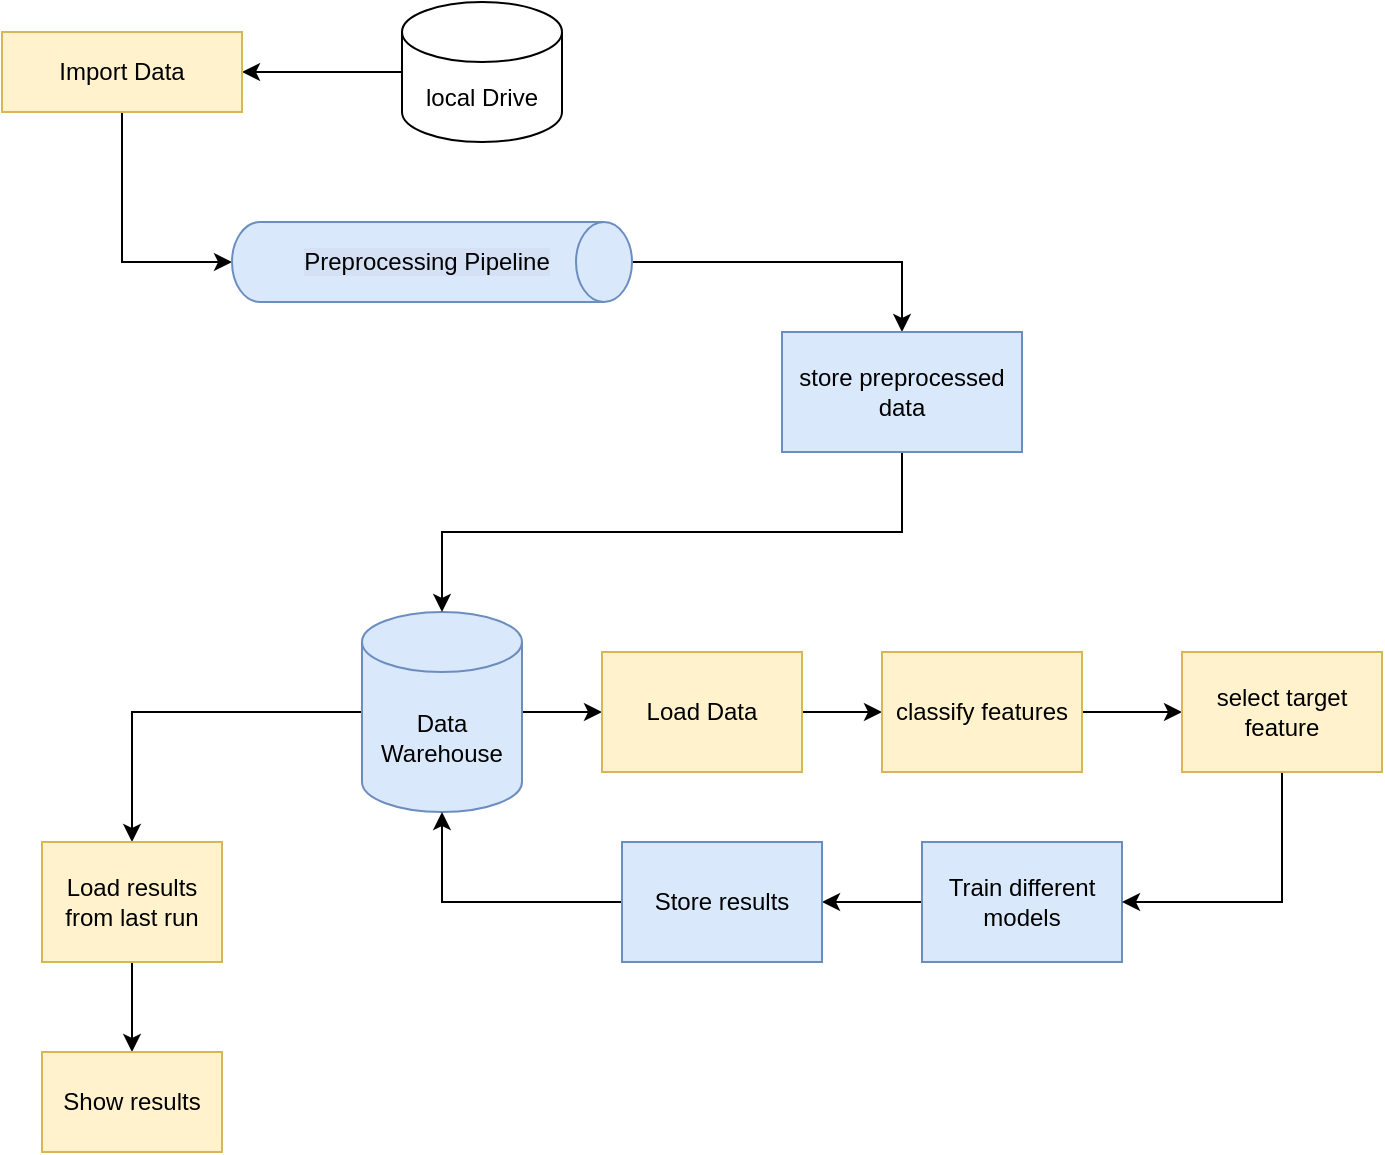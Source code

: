 <mxfile version="19.0.3" type="device"><diagram id="C5RBs43oDa-KdzZeNtuy" name="Page-1"><mxGraphModel dx="1106" dy="727" grid="1" gridSize="10" guides="1" tooltips="1" connect="1" arrows="1" fold="1" page="1" pageScale="1" pageWidth="827" pageHeight="1169" math="0" shadow="0"><root><mxCell id="WIyWlLk6GJQsqaUBKTNV-0"/><mxCell id="WIyWlLk6GJQsqaUBKTNV-1" parent="WIyWlLk6GJQsqaUBKTNV-0"/><mxCell id="Wmld0_xhbFxFJOYIsAfR-6" style="edgeStyle=orthogonalEdgeStyle;rounded=0;orthogonalLoop=1;jettySize=auto;html=1;exitX=0;exitY=0.5;exitDx=0;exitDy=0;exitPerimeter=0;entryX=1;entryY=0.5;entryDx=0;entryDy=0;" edge="1" parent="WIyWlLk6GJQsqaUBKTNV-1" source="Wmld0_xhbFxFJOYIsAfR-2" target="Wmld0_xhbFxFJOYIsAfR-3"><mxGeometry relative="1" as="geometry"/></mxCell><mxCell id="Wmld0_xhbFxFJOYIsAfR-2" value="local Drive" style="shape=cylinder3;whiteSpace=wrap;html=1;boundedLbl=1;backgroundOutline=1;size=15;" vertex="1" parent="WIyWlLk6GJQsqaUBKTNV-1"><mxGeometry x="320" y="105" width="80" height="70" as="geometry"/></mxCell><mxCell id="Wmld0_xhbFxFJOYIsAfR-5" value="" style="edgeStyle=orthogonalEdgeStyle;rounded=0;orthogonalLoop=1;jettySize=auto;html=1;entryX=0.5;entryY=1;entryDx=0;entryDy=0;entryPerimeter=0;" edge="1" parent="WIyWlLk6GJQsqaUBKTNV-1" source="Wmld0_xhbFxFJOYIsAfR-3" target="Wmld0_xhbFxFJOYIsAfR-7"><mxGeometry relative="1" as="geometry"><mxPoint x="180" y="200" as="targetPoint"/></mxGeometry></mxCell><mxCell id="Wmld0_xhbFxFJOYIsAfR-3" value="Import Data" style="rounded=0;whiteSpace=wrap;html=1;fillColor=#fff2cc;strokeColor=#d6b656;" vertex="1" parent="WIyWlLk6GJQsqaUBKTNV-1"><mxGeometry x="120" y="120" width="120" height="40" as="geometry"/></mxCell><mxCell id="Wmld0_xhbFxFJOYIsAfR-15" style="edgeStyle=orthogonalEdgeStyle;rounded=0;orthogonalLoop=1;jettySize=auto;html=1;exitX=0.5;exitY=0;exitDx=0;exitDy=0;exitPerimeter=0;entryX=0.5;entryY=0;entryDx=0;entryDy=0;" edge="1" parent="WIyWlLk6GJQsqaUBKTNV-1" source="Wmld0_xhbFxFJOYIsAfR-7" target="Wmld0_xhbFxFJOYIsAfR-14"><mxGeometry relative="1" as="geometry"/></mxCell><mxCell id="Wmld0_xhbFxFJOYIsAfR-7" value="" style="shape=cylinder3;whiteSpace=wrap;html=1;boundedLbl=1;backgroundOutline=1;size=14;rotation=90;fillColor=#dae8fc;strokeColor=#6c8ebf;" vertex="1" parent="WIyWlLk6GJQsqaUBKTNV-1"><mxGeometry x="315" y="135" width="40" height="200" as="geometry"/></mxCell><mxCell id="Wmld0_xhbFxFJOYIsAfR-8" value="&lt;span style=&quot;background-color: rgb(212, 225, 245);&quot;&gt;Preprocessing Pipeline&lt;/span&gt;" style="text;html=1;strokeColor=none;fillColor=#dae8fc;align=center;verticalAlign=middle;whiteSpace=wrap;rounded=0;" vertex="1" parent="WIyWlLk6GJQsqaUBKTNV-1"><mxGeometry x="265" y="217.5" width="135" height="35" as="geometry"/></mxCell><mxCell id="Wmld0_xhbFxFJOYIsAfR-21" value="" style="edgeStyle=orthogonalEdgeStyle;rounded=0;orthogonalLoop=1;jettySize=auto;html=1;" edge="1" parent="WIyWlLk6GJQsqaUBKTNV-1" source="Wmld0_xhbFxFJOYIsAfR-10" target="Wmld0_xhbFxFJOYIsAfR-20"><mxGeometry relative="1" as="geometry"><Array as="points"><mxPoint x="600" y="555"/></Array></mxGeometry></mxCell><mxCell id="Wmld0_xhbFxFJOYIsAfR-10" value="Train different models" style="rounded=0;whiteSpace=wrap;html=1;fillColor=#dae8fc;strokeColor=#6c8ebf;" vertex="1" parent="WIyWlLk6GJQsqaUBKTNV-1"><mxGeometry x="580" y="525" width="100" height="60" as="geometry"/></mxCell><mxCell id="Wmld0_xhbFxFJOYIsAfR-19" style="edgeStyle=orthogonalEdgeStyle;rounded=0;orthogonalLoop=1;jettySize=auto;html=1;exitX=1;exitY=0.5;exitDx=0;exitDy=0;exitPerimeter=0;entryX=0;entryY=0.5;entryDx=0;entryDy=0;" edge="1" parent="WIyWlLk6GJQsqaUBKTNV-1" source="Wmld0_xhbFxFJOYIsAfR-12" target="Wmld0_xhbFxFJOYIsAfR-17"><mxGeometry relative="1" as="geometry"/></mxCell><mxCell id="Wmld0_xhbFxFJOYIsAfR-24" style="edgeStyle=orthogonalEdgeStyle;rounded=0;orthogonalLoop=1;jettySize=auto;html=1;exitX=0;exitY=0.5;exitDx=0;exitDy=0;exitPerimeter=0;entryX=0.5;entryY=0;entryDx=0;entryDy=0;" edge="1" parent="WIyWlLk6GJQsqaUBKTNV-1" source="Wmld0_xhbFxFJOYIsAfR-12" target="Wmld0_xhbFxFJOYIsAfR-23"><mxGeometry relative="1" as="geometry"/></mxCell><mxCell id="Wmld0_xhbFxFJOYIsAfR-12" value="Data Warehouse" style="shape=cylinder3;whiteSpace=wrap;html=1;boundedLbl=1;backgroundOutline=1;size=15;fillColor=#dae8fc;strokeColor=#6c8ebf;" vertex="1" parent="WIyWlLk6GJQsqaUBKTNV-1"><mxGeometry x="300" y="410" width="80" height="100" as="geometry"/></mxCell><mxCell id="Wmld0_xhbFxFJOYIsAfR-16" style="edgeStyle=orthogonalEdgeStyle;rounded=0;orthogonalLoop=1;jettySize=auto;html=1;exitX=0.5;exitY=1;exitDx=0;exitDy=0;entryX=0.5;entryY=0;entryDx=0;entryDy=0;entryPerimeter=0;" edge="1" parent="WIyWlLk6GJQsqaUBKTNV-1" source="Wmld0_xhbFxFJOYIsAfR-14" target="Wmld0_xhbFxFJOYIsAfR-12"><mxGeometry relative="1" as="geometry"/></mxCell><mxCell id="Wmld0_xhbFxFJOYIsAfR-14" value="store preprocessed data" style="rounded=0;whiteSpace=wrap;html=1;fillColor=#dae8fc;strokeColor=#6c8ebf;" vertex="1" parent="WIyWlLk6GJQsqaUBKTNV-1"><mxGeometry x="510" y="270" width="120" height="60" as="geometry"/></mxCell><mxCell id="Wmld0_xhbFxFJOYIsAfR-29" value="" style="edgeStyle=orthogonalEdgeStyle;rounded=0;orthogonalLoop=1;jettySize=auto;html=1;entryX=0;entryY=0.5;entryDx=0;entryDy=0;" edge="1" parent="WIyWlLk6GJQsqaUBKTNV-1" source="Wmld0_xhbFxFJOYIsAfR-17" target="Wmld0_xhbFxFJOYIsAfR-28"><mxGeometry relative="1" as="geometry"/></mxCell><mxCell id="Wmld0_xhbFxFJOYIsAfR-17" value="Load Data" style="rounded=0;whiteSpace=wrap;html=1;fillColor=#fff2cc;strokeColor=#d6b656;" vertex="1" parent="WIyWlLk6GJQsqaUBKTNV-1"><mxGeometry x="420" y="430" width="100" height="60" as="geometry"/></mxCell><mxCell id="Wmld0_xhbFxFJOYIsAfR-22" style="edgeStyle=orthogonalEdgeStyle;rounded=0;orthogonalLoop=1;jettySize=auto;html=1;exitX=0;exitY=0.5;exitDx=0;exitDy=0;entryX=0.5;entryY=1;entryDx=0;entryDy=0;entryPerimeter=0;" edge="1" parent="WIyWlLk6GJQsqaUBKTNV-1" source="Wmld0_xhbFxFJOYIsAfR-20" target="Wmld0_xhbFxFJOYIsAfR-12"><mxGeometry relative="1" as="geometry"/></mxCell><mxCell id="Wmld0_xhbFxFJOYIsAfR-20" value="Store results" style="rounded=0;whiteSpace=wrap;html=1;fillColor=#dae8fc;strokeColor=#6c8ebf;" vertex="1" parent="WIyWlLk6GJQsqaUBKTNV-1"><mxGeometry x="430" y="525" width="100" height="60" as="geometry"/></mxCell><mxCell id="Wmld0_xhbFxFJOYIsAfR-27" style="edgeStyle=orthogonalEdgeStyle;rounded=0;orthogonalLoop=1;jettySize=auto;html=1;exitX=0.5;exitY=1;exitDx=0;exitDy=0;entryX=0.5;entryY=0;entryDx=0;entryDy=0;" edge="1" parent="WIyWlLk6GJQsqaUBKTNV-1" source="Wmld0_xhbFxFJOYIsAfR-23" target="Wmld0_xhbFxFJOYIsAfR-26"><mxGeometry relative="1" as="geometry"/></mxCell><mxCell id="Wmld0_xhbFxFJOYIsAfR-23" value="Load results from last run" style="rounded=0;whiteSpace=wrap;html=1;fillColor=#fff2cc;strokeColor=#d6b656;" vertex="1" parent="WIyWlLk6GJQsqaUBKTNV-1"><mxGeometry x="140" y="525" width="90" height="60" as="geometry"/></mxCell><mxCell id="Wmld0_xhbFxFJOYIsAfR-26" value="Show results" style="rounded=0;whiteSpace=wrap;html=1;fillColor=#fff2cc;strokeColor=#d6b656;" vertex="1" parent="WIyWlLk6GJQsqaUBKTNV-1"><mxGeometry x="140" y="630" width="90" height="50" as="geometry"/></mxCell><mxCell id="Wmld0_xhbFxFJOYIsAfR-31" style="edgeStyle=orthogonalEdgeStyle;rounded=0;orthogonalLoop=1;jettySize=auto;html=1;exitX=1;exitY=0.5;exitDx=0;exitDy=0;entryX=0;entryY=0.5;entryDx=0;entryDy=0;" edge="1" parent="WIyWlLk6GJQsqaUBKTNV-1" source="Wmld0_xhbFxFJOYIsAfR-28" target="Wmld0_xhbFxFJOYIsAfR-30"><mxGeometry relative="1" as="geometry"/></mxCell><mxCell id="Wmld0_xhbFxFJOYIsAfR-28" value="classify features" style="rounded=0;whiteSpace=wrap;html=1;fillColor=#fff2cc;strokeColor=#d6b656;" vertex="1" parent="WIyWlLk6GJQsqaUBKTNV-1"><mxGeometry x="560" y="430" width="100" height="60" as="geometry"/></mxCell><mxCell id="Wmld0_xhbFxFJOYIsAfR-32" style="edgeStyle=orthogonalEdgeStyle;rounded=0;orthogonalLoop=1;jettySize=auto;html=1;exitX=0.5;exitY=1;exitDx=0;exitDy=0;entryX=1;entryY=0.5;entryDx=0;entryDy=0;" edge="1" parent="WIyWlLk6GJQsqaUBKTNV-1" source="Wmld0_xhbFxFJOYIsAfR-30" target="Wmld0_xhbFxFJOYIsAfR-10"><mxGeometry relative="1" as="geometry"/></mxCell><mxCell id="Wmld0_xhbFxFJOYIsAfR-30" value="select target feature" style="rounded=0;whiteSpace=wrap;html=1;fillColor=#fff2cc;strokeColor=#d6b656;" vertex="1" parent="WIyWlLk6GJQsqaUBKTNV-1"><mxGeometry x="710" y="430" width="100" height="60" as="geometry"/></mxCell></root></mxGraphModel></diagram></mxfile>